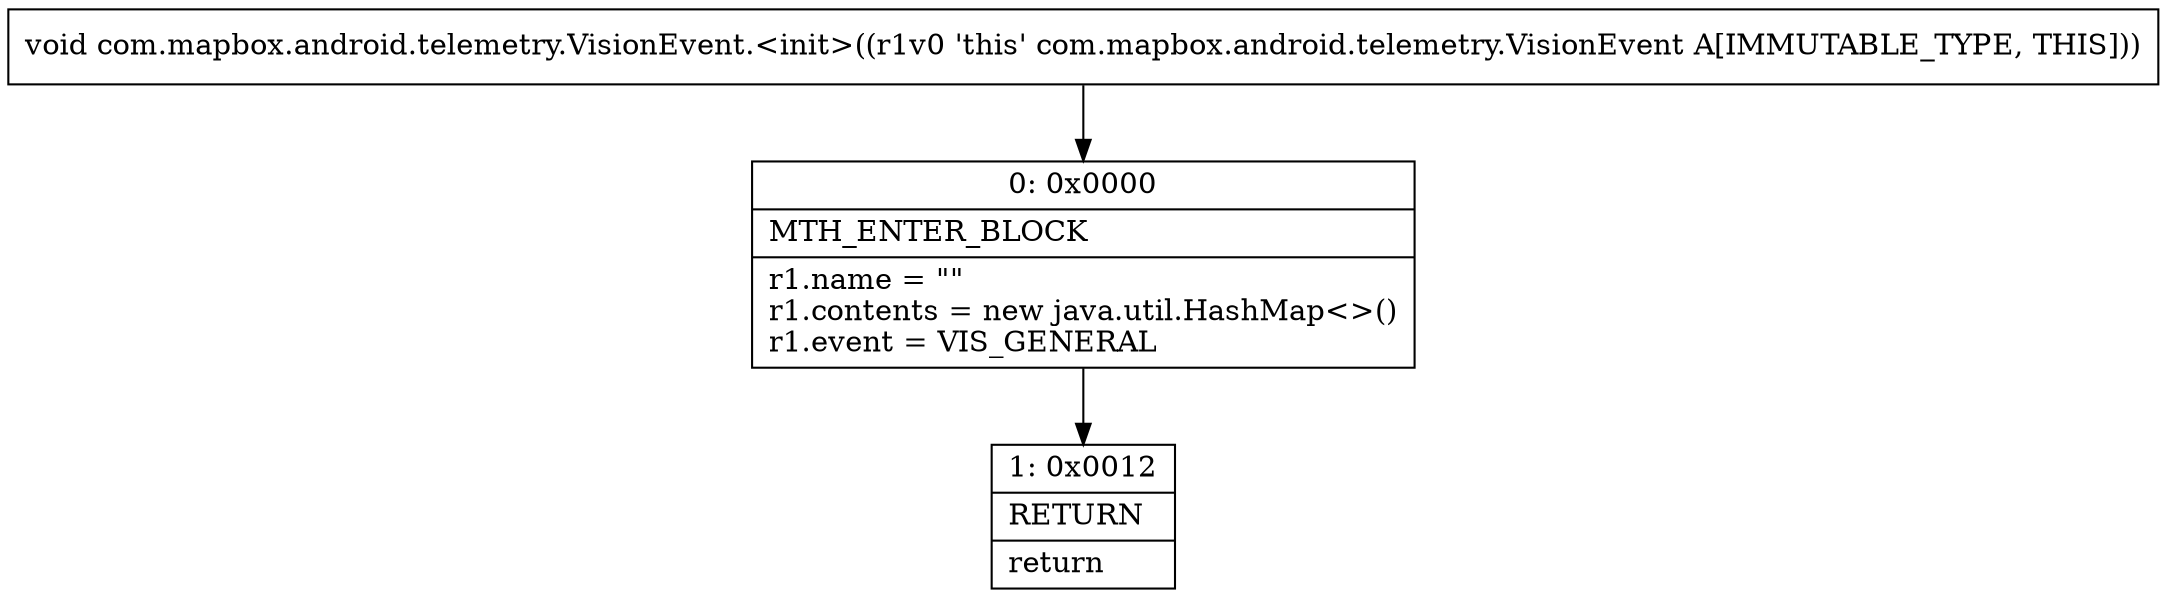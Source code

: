 digraph "CFG forcom.mapbox.android.telemetry.VisionEvent.\<init\>()V" {
Node_0 [shape=record,label="{0\:\ 0x0000|MTH_ENTER_BLOCK\l|r1.name = \"\"\lr1.contents = new java.util.HashMap\<\>()\lr1.event = VIS_GENERAL\l}"];
Node_1 [shape=record,label="{1\:\ 0x0012|RETURN\l|return\l}"];
MethodNode[shape=record,label="{void com.mapbox.android.telemetry.VisionEvent.\<init\>((r1v0 'this' com.mapbox.android.telemetry.VisionEvent A[IMMUTABLE_TYPE, THIS])) }"];
MethodNode -> Node_0;
Node_0 -> Node_1;
}

